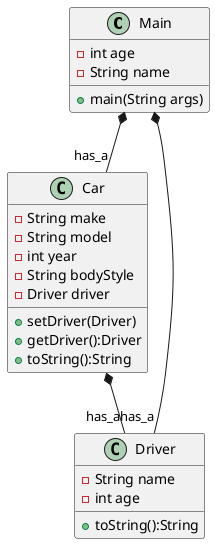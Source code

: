 @startuml
class Main
class Car
class Driver

Main : - int age
Main : - String name
Main *-- "has_a" Car
Main *-- "has_a" Driver
Main : + main(String args)

Car : - String make
Car : - String model
Car : - int year
Car : - String bodyStyle
Car : - Driver driver
Car : + setDriver(Driver)
Car : + getDriver():Driver
Car : + toString():String
Car *-- "has_a" Driver

Driver : - String name
Driver : - int age
Driver : + toString():String


@enduml
